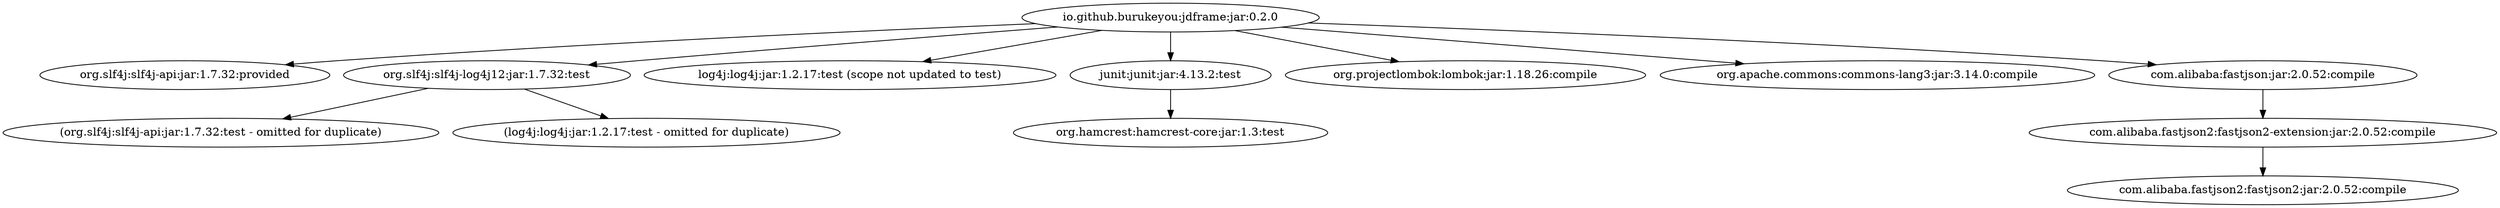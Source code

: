digraph burukeYou__JDFrame {
	"io.github.burukeyou:jdframe:jar:0.2.0" -> "org.slf4j:slf4j-api:jar:1.7.32:provided" ; 
	"io.github.burukeyou:jdframe:jar:0.2.0" -> "org.slf4j:slf4j-log4j12:jar:1.7.32:test" ; 
	"io.github.burukeyou:jdframe:jar:0.2.0" -> "log4j:log4j:jar:1.2.17:test (scope not updated to test)" ; 
	"io.github.burukeyou:jdframe:jar:0.2.0" -> "junit:junit:jar:4.13.2:test" ; 
	"io.github.burukeyou:jdframe:jar:0.2.0" -> "org.projectlombok:lombok:jar:1.18.26:compile" ; 
	"io.github.burukeyou:jdframe:jar:0.2.0" -> "org.apache.commons:commons-lang3:jar:3.14.0:compile" ; 
	"io.github.burukeyou:jdframe:jar:0.2.0" -> "com.alibaba:fastjson:jar:2.0.52:compile" ; 
	"org.slf4j:slf4j-log4j12:jar:1.7.32:test" -> "(org.slf4j:slf4j-api:jar:1.7.32:test - omitted for duplicate)" ; 
	"org.slf4j:slf4j-log4j12:jar:1.7.32:test" -> "(log4j:log4j:jar:1.2.17:test - omitted for duplicate)" ; 
	"junit:junit:jar:4.13.2:test" -> "org.hamcrest:hamcrest-core:jar:1.3:test" ; 
	"com.alibaba:fastjson:jar:2.0.52:compile" -> "com.alibaba.fastjson2:fastjson2-extension:jar:2.0.52:compile" ; 
	"com.alibaba.fastjson2:fastjson2-extension:jar:2.0.52:compile" -> "com.alibaba.fastjson2:fastjson2:jar:2.0.52:compile" ; 
}
